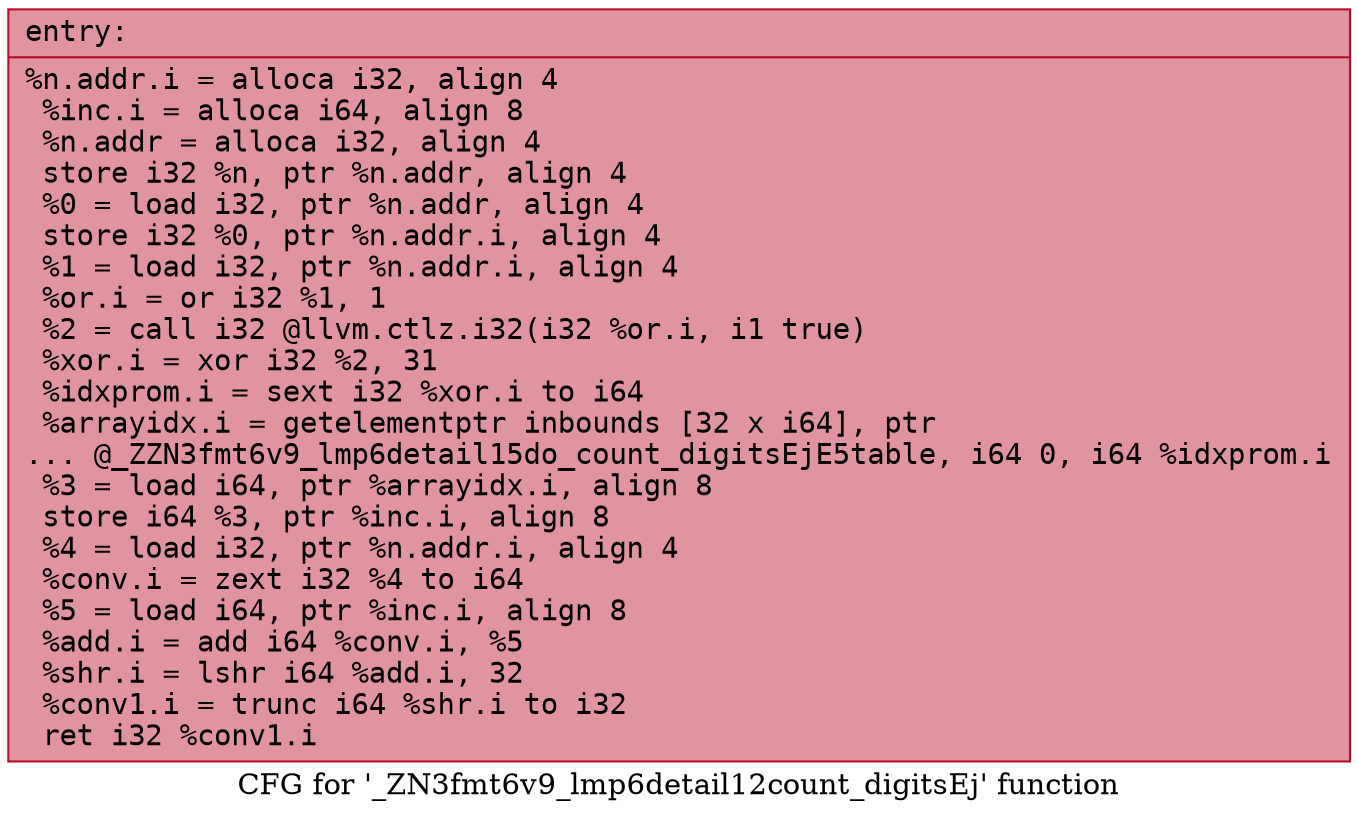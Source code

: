 digraph "CFG for '_ZN3fmt6v9_lmp6detail12count_digitsEj' function" {
	label="CFG for '_ZN3fmt6v9_lmp6detail12count_digitsEj' function";

	Node0x556bfebf5930 [shape=record,color="#b70d28ff", style=filled, fillcolor="#b70d2870" fontname="Courier",label="{entry:\l|  %n.addr.i = alloca i32, align 4\l  %inc.i = alloca i64, align 8\l  %n.addr = alloca i32, align 4\l  store i32 %n, ptr %n.addr, align 4\l  %0 = load i32, ptr %n.addr, align 4\l  store i32 %0, ptr %n.addr.i, align 4\l  %1 = load i32, ptr %n.addr.i, align 4\l  %or.i = or i32 %1, 1\l  %2 = call i32 @llvm.ctlz.i32(i32 %or.i, i1 true)\l  %xor.i = xor i32 %2, 31\l  %idxprom.i = sext i32 %xor.i to i64\l  %arrayidx.i = getelementptr inbounds [32 x i64], ptr\l... @_ZZN3fmt6v9_lmp6detail15do_count_digitsEjE5table, i64 0, i64 %idxprom.i\l  %3 = load i64, ptr %arrayidx.i, align 8\l  store i64 %3, ptr %inc.i, align 8\l  %4 = load i32, ptr %n.addr.i, align 4\l  %conv.i = zext i32 %4 to i64\l  %5 = load i64, ptr %inc.i, align 8\l  %add.i = add i64 %conv.i, %5\l  %shr.i = lshr i64 %add.i, 32\l  %conv1.i = trunc i64 %shr.i to i32\l  ret i32 %conv1.i\l}"];
}
